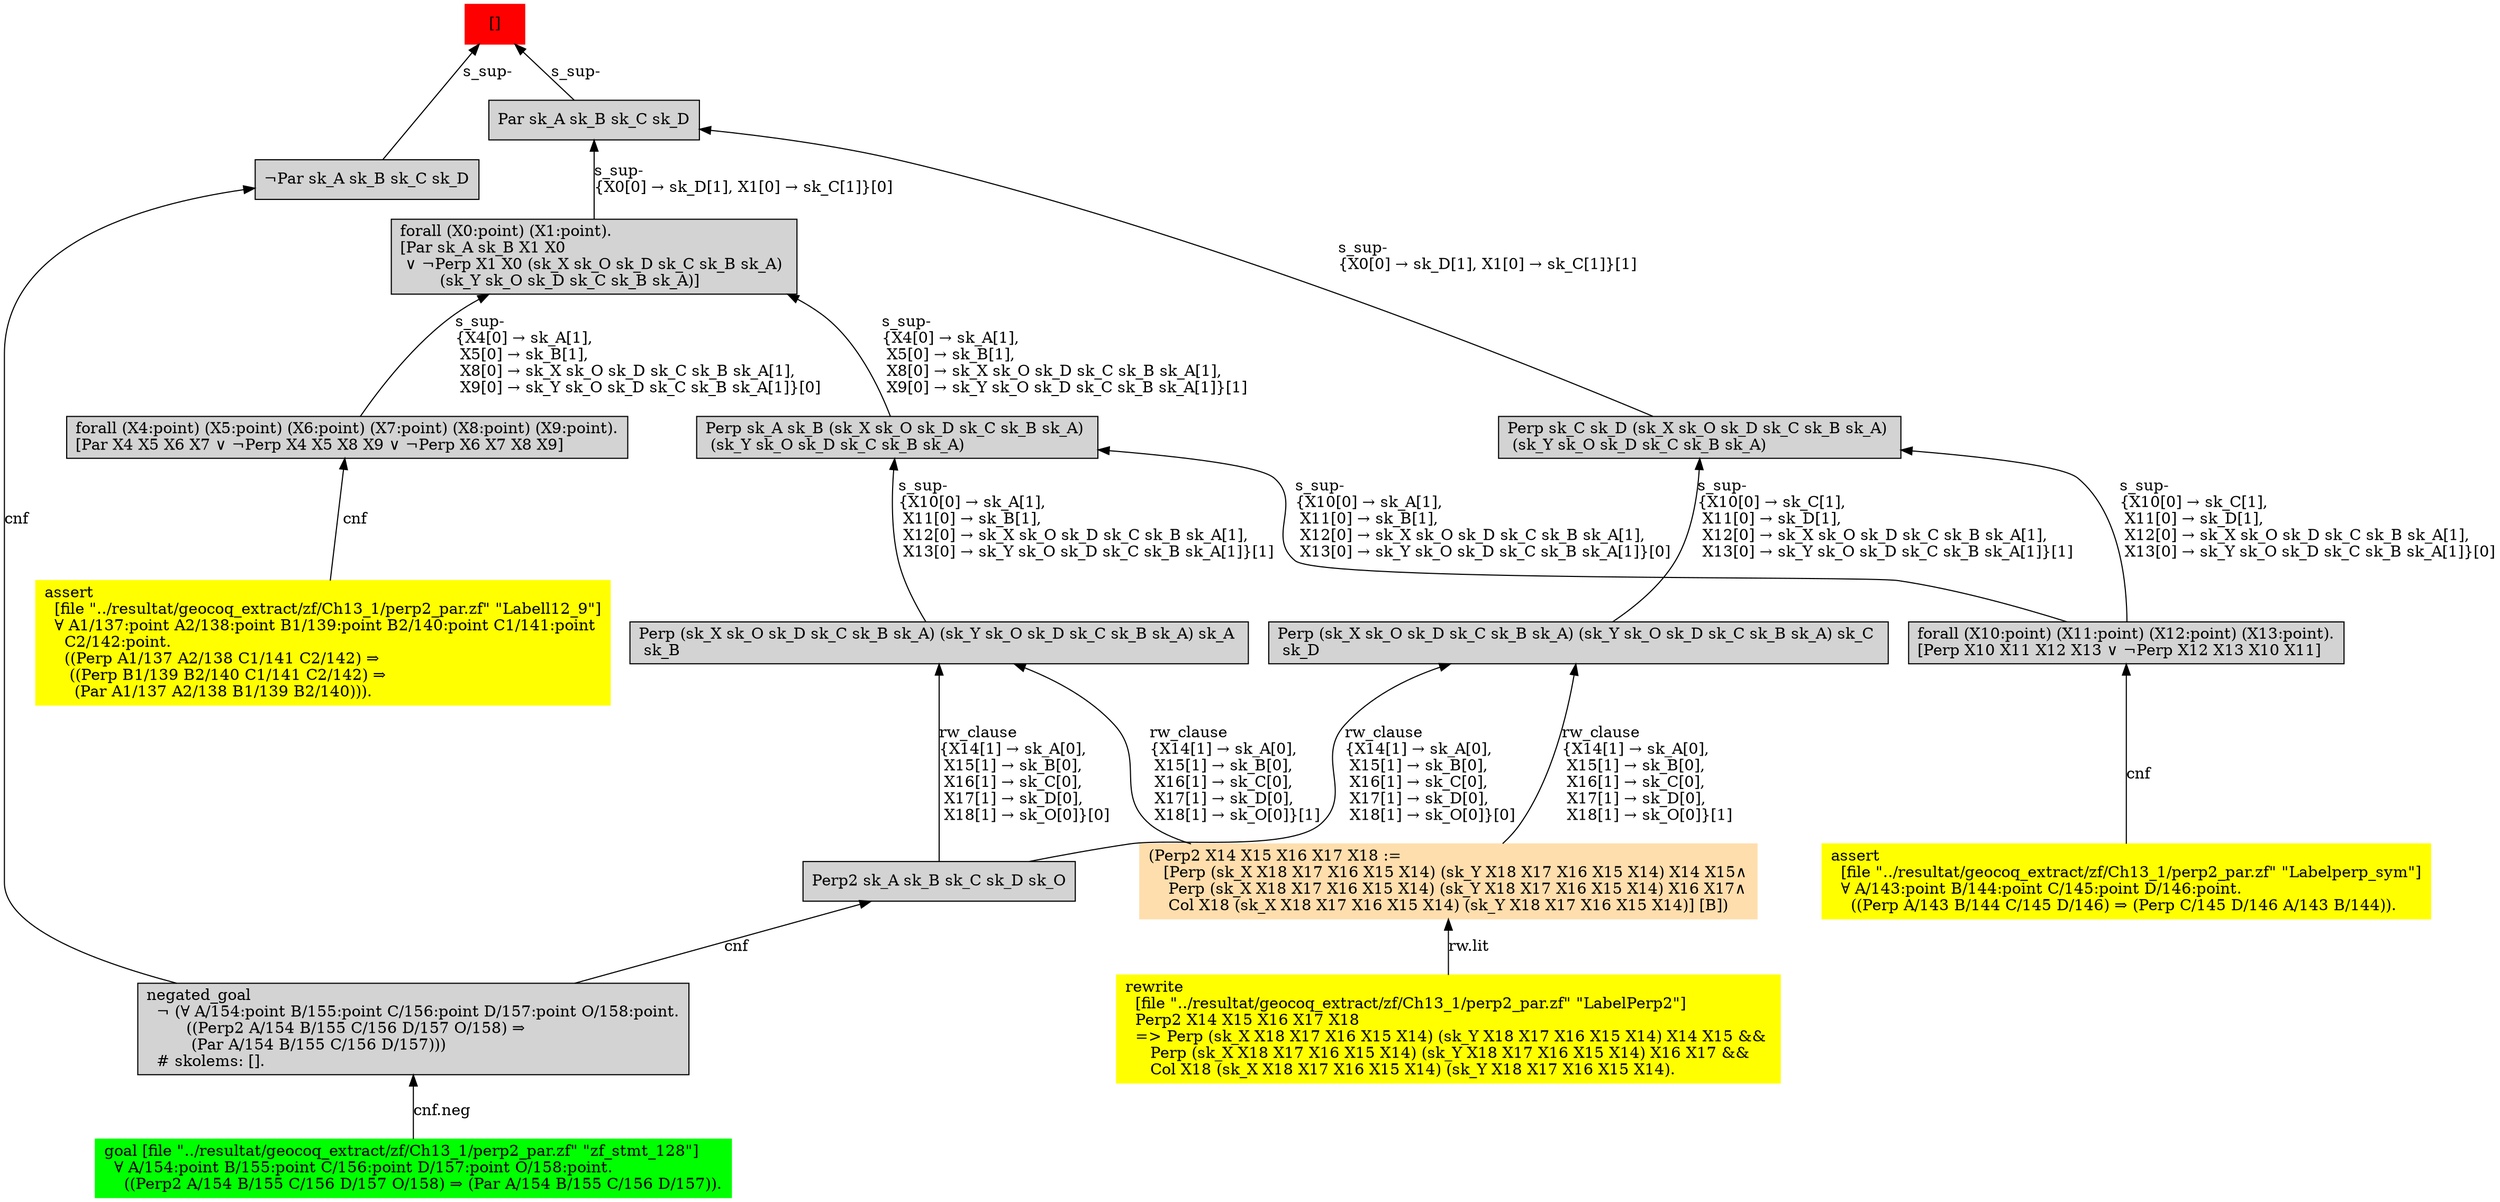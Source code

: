 digraph "unsat_graph" {
  vertex_0 [color=red, label="[]", shape=box, style=filled];
  vertex_0 -> vertex_1 [label="s_sup-\l", dir="back"];
  vertex_1 [shape=box, label="¬Par sk_A sk_B sk_C sk_D\l", style=filled];
  vertex_1 -> vertex_2 [label="cnf", dir="back"];
  vertex_2 [shape=box, label="negated_goal\l  ¬ (∀ A/154:point B/155:point C/156:point D/157:point O/158:point.\l        ((Perp2 A/154 B/155 C/156 D/157 O/158) ⇒\l         (Par A/154 B/155 C/156 D/157)))\l  # skolems: [].\l", style=filled];
  vertex_2 -> vertex_3 [label="cnf.neg", dir="back"];
  vertex_3 [color=green, shape=box, label="goal [file \"../resultat/geocoq_extract/zf/Ch13_1/perp2_par.zf\" \"zf_stmt_128\"]\l  ∀ A/154:point B/155:point C/156:point D/157:point O/158:point.\l    ((Perp2 A/154 B/155 C/156 D/157 O/158) ⇒ (Par A/154 B/155 C/156 D/157)).\l", style=filled];
  vertex_0 -> vertex_4 [label="s_sup-\l", dir="back"];
  vertex_4 [shape=box, label="Par sk_A sk_B sk_C sk_D\l", style=filled];
  vertex_4 -> vertex_5 [label="s_sup-\l\{X0[0] → sk_D[1], X1[0] → sk_C[1]\}[0]\l", dir="back"];
  vertex_5 [shape=box, label="forall (X0:point) (X1:point).\l[Par sk_A sk_B X1 X0\l ∨ ¬Perp X1 X0 (sk_X sk_O sk_D sk_C sk_B sk_A) \l        (sk_Y sk_O sk_D sk_C sk_B sk_A)]\l", style=filled];
  vertex_5 -> vertex_6 [label="s_sup-\l\{X4[0] → sk_A[1], \l X5[0] → sk_B[1], \l X8[0] → sk_X sk_O sk_D sk_C sk_B sk_A[1], \l X9[0] → sk_Y sk_O sk_D sk_C sk_B sk_A[1]\}[0]\l", dir="back"];
  vertex_6 [shape=box, label="forall (X4:point) (X5:point) (X6:point) (X7:point) (X8:point) (X9:point).\l[Par X4 X5 X6 X7 ∨ ¬Perp X4 X5 X8 X9 ∨ ¬Perp X6 X7 X8 X9]\l", style=filled];
  vertex_6 -> vertex_7 [label="cnf", dir="back"];
  vertex_7 [color=yellow, shape=box, label="assert\l  [file \"../resultat/geocoq_extract/zf/Ch13_1/perp2_par.zf\" \"Labell12_9\"]\l  ∀ A1/137:point A2/138:point B1/139:point B2/140:point C1/141:point \l    C2/142:point.\l    ((Perp A1/137 A2/138 C1/141 C2/142) ⇒\l     ((Perp B1/139 B2/140 C1/141 C2/142) ⇒\l      (Par A1/137 A2/138 B1/139 B2/140))).\l", style=filled];
  vertex_5 -> vertex_8 [label="s_sup-\l\{X4[0] → sk_A[1], \l X5[0] → sk_B[1], \l X8[0] → sk_X sk_O sk_D sk_C sk_B sk_A[1], \l X9[0] → sk_Y sk_O sk_D sk_C sk_B sk_A[1]\}[1]\l", dir="back"];
  vertex_8 [shape=box, label="Perp sk_A sk_B (sk_X sk_O sk_D sk_C sk_B sk_A) \l (sk_Y sk_O sk_D sk_C sk_B sk_A)\l", style=filled];
  vertex_8 -> vertex_9 [label="s_sup-\l\{X10[0] → sk_A[1], \l X11[0] → sk_B[1], \l X12[0] → sk_X sk_O sk_D sk_C sk_B sk_A[1], \l X13[0] → sk_Y sk_O sk_D sk_C sk_B sk_A[1]\}[0]\l", dir="back"];
  vertex_9 [shape=box, label="forall (X10:point) (X11:point) (X12:point) (X13:point).\l[Perp X10 X11 X12 X13 ∨ ¬Perp X12 X13 X10 X11]\l", style=filled];
  vertex_9 -> vertex_10 [label="cnf", dir="back"];
  vertex_10 [color=yellow, shape=box, label="assert\l  [file \"../resultat/geocoq_extract/zf/Ch13_1/perp2_par.zf\" \"Labelperp_sym\"]\l  ∀ A/143:point B/144:point C/145:point D/146:point.\l    ((Perp A/143 B/144 C/145 D/146) ⇒ (Perp C/145 D/146 A/143 B/144)).\l", style=filled];
  vertex_8 -> vertex_11 [label="s_sup-\l\{X10[0] → sk_A[1], \l X11[0] → sk_B[1], \l X12[0] → sk_X sk_O sk_D sk_C sk_B sk_A[1], \l X13[0] → sk_Y sk_O sk_D sk_C sk_B sk_A[1]\}[1]\l", dir="back"];
  vertex_11 [shape=box, label="Perp (sk_X sk_O sk_D sk_C sk_B sk_A) (sk_Y sk_O sk_D sk_C sk_B sk_A) sk_A \l sk_B\l", style=filled];
  vertex_11 -> vertex_12 [label="rw_clause\l\{X14[1] → sk_A[0], \l X15[1] → sk_B[0], \l X16[1] → sk_C[0], \l X17[1] → sk_D[0], \l X18[1] → sk_O[0]\}[1]\l", dir="back"];
  vertex_12 [color=navajowhite, shape=box, label="(Perp2 X14 X15 X16 X17 X18 :=\l   [Perp (sk_X X18 X17 X16 X15 X14) (sk_Y X18 X17 X16 X15 X14) X14 X15∧\l    Perp (sk_X X18 X17 X16 X15 X14) (sk_Y X18 X17 X16 X15 X14) X16 X17∧\l    Col X18 (sk_X X18 X17 X16 X15 X14) (sk_Y X18 X17 X16 X15 X14)] [B])\l", style=filled];
  vertex_12 -> vertex_13 [label="rw.lit", dir="back"];
  vertex_13 [color=yellow, shape=box, label="rewrite\l  [file \"../resultat/geocoq_extract/zf/Ch13_1/perp2_par.zf\" \"LabelPerp2\"]\l  Perp2 X14 X15 X16 X17 X18\l  =\> Perp (sk_X X18 X17 X16 X15 X14) (sk_Y X18 X17 X16 X15 X14) X14 X15 && \l     Perp (sk_X X18 X17 X16 X15 X14) (sk_Y X18 X17 X16 X15 X14) X16 X17 && \l     Col X18 (sk_X X18 X17 X16 X15 X14) (sk_Y X18 X17 X16 X15 X14).\l", style=filled];
  vertex_11 -> vertex_14 [label="rw_clause\l\{X14[1] → sk_A[0], \l X15[1] → sk_B[0], \l X16[1] → sk_C[0], \l X17[1] → sk_D[0], \l X18[1] → sk_O[0]\}[0]\l", dir="back"];
  vertex_14 [shape=box, label="Perp2 sk_A sk_B sk_C sk_D sk_O\l", style=filled];
  vertex_14 -> vertex_2 [label="cnf", dir="back"];
  vertex_4 -> vertex_15 [label="s_sup-\l\{X0[0] → sk_D[1], X1[0] → sk_C[1]\}[1]\l", dir="back"];
  vertex_15 [shape=box, label="Perp sk_C sk_D (sk_X sk_O sk_D sk_C sk_B sk_A) \l (sk_Y sk_O sk_D sk_C sk_B sk_A)\l", style=filled];
  vertex_15 -> vertex_9 [label="s_sup-\l\{X10[0] → sk_C[1], \l X11[0] → sk_D[1], \l X12[0] → sk_X sk_O sk_D sk_C sk_B sk_A[1], \l X13[0] → sk_Y sk_O sk_D sk_C sk_B sk_A[1]\}[0]\l", dir="back"];
  vertex_15 -> vertex_16 [label="s_sup-\l\{X10[0] → sk_C[1], \l X11[0] → sk_D[1], \l X12[0] → sk_X sk_O sk_D sk_C sk_B sk_A[1], \l X13[0] → sk_Y sk_O sk_D sk_C sk_B sk_A[1]\}[1]\l", dir="back"];
  vertex_16 [shape=box, label="Perp (sk_X sk_O sk_D sk_C sk_B sk_A) (sk_Y sk_O sk_D sk_C sk_B sk_A) sk_C \l sk_D\l", style=filled];
  vertex_16 -> vertex_12 [label="rw_clause\l\{X14[1] → sk_A[0], \l X15[1] → sk_B[0], \l X16[1] → sk_C[0], \l X17[1] → sk_D[0], \l X18[1] → sk_O[0]\}[1]\l", dir="back"];
  vertex_16 -> vertex_14 [label="rw_clause\l\{X14[1] → sk_A[0], \l X15[1] → sk_B[0], \l X16[1] → sk_C[0], \l X17[1] → sk_D[0], \l X18[1] → sk_O[0]\}[0]\l", dir="back"];
  }


